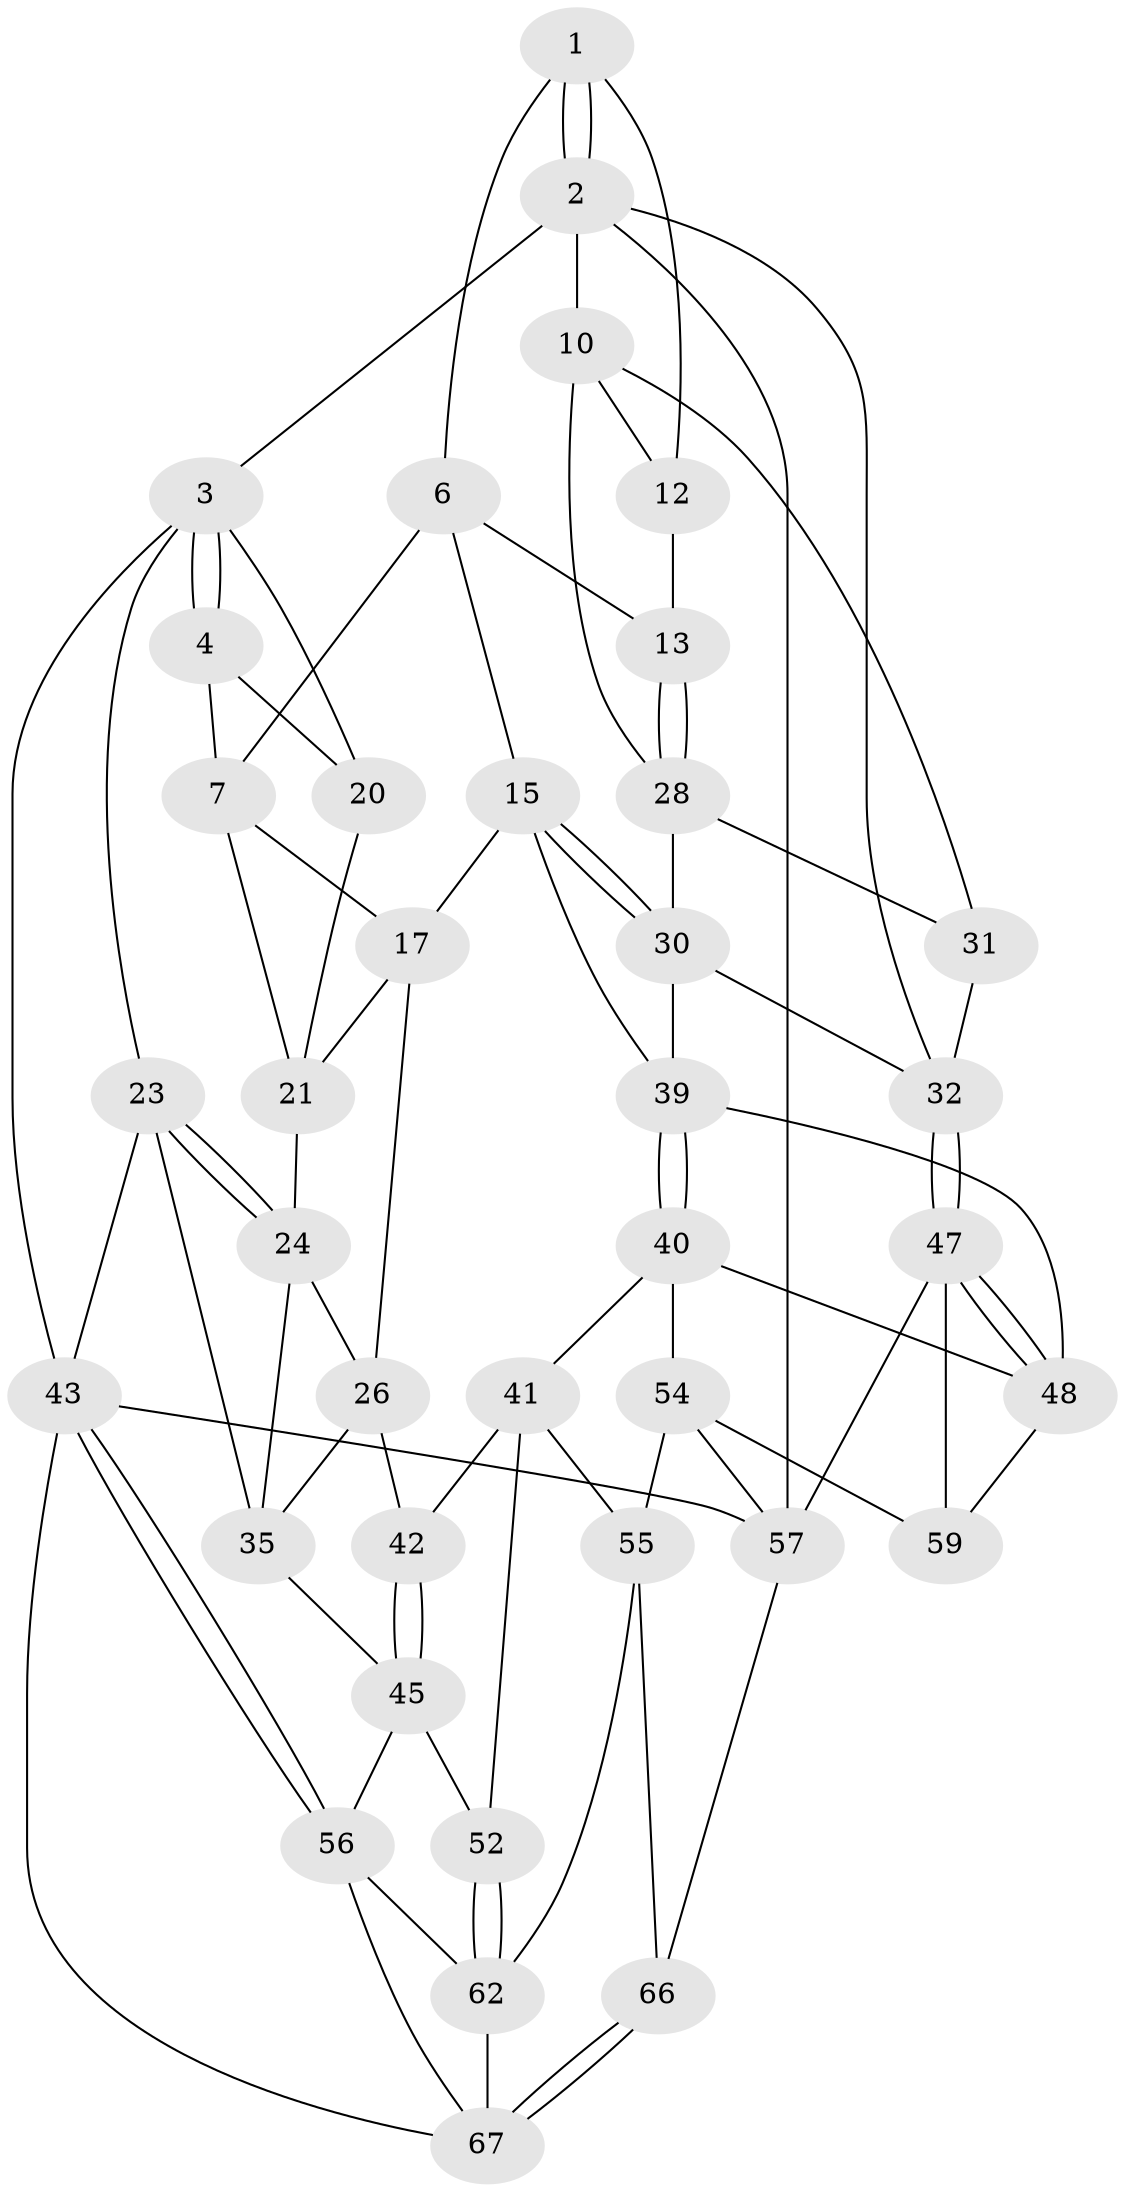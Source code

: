 // original degree distribution, {3: 0.029411764705882353, 5: 0.5, 6: 0.22058823529411764, 4: 0.25}
// Generated by graph-tools (version 1.1) at 2025/11/02/27/25 16:11:51]
// undirected, 38 vertices, 85 edges
graph export_dot {
graph [start="1"]
  node [color=gray90,style=filled];
  1 [pos="+0.6847251261130491+0",super="+5"];
  2 [pos="+1+0",super="+9"];
  3 [pos="+0+0",super="+19"];
  4 [pos="+0.27651257063208157+0",super="+8"];
  6 [pos="+0.668526804455305+0",super="+14"];
  7 [pos="+0.4545201077952912+0.0804945038823123",super="+18"];
  10 [pos="+1+0.19121896367079033",super="+11"];
  12 [pos="+0.8394322377070033+0.06267240364707506"];
  13 [pos="+0.8429176034884606+0.2271088916027123"];
  15 [pos="+0.5524900179561576+0.3907007062278823",super="+16"];
  17 [pos="+0.5455242739912657+0.3878812167803369",super="+25"];
  20 [pos="+0.24643530986622902+0.10851714672749184"];
  21 [pos="+0.3020973929770495+0.1924651980847206",super="+22"];
  23 [pos="+0+0.1701244748654254",super="+37"];
  24 [pos="+0.09378190960661212+0.26484410619637444",super="+27"];
  26 [pos="+0.19899916842450782+0.378782752607439",super="+38"];
  28 [pos="+0.851545968414341+0.2326488663748404",super="+29"];
  30 [pos="+0.8300307275243863+0.3579050362739562",super="+34"];
  31 [pos="+0.9477742604667754+0.32768860102601427"];
  32 [pos="+1+0.5632658221284422",super="+33"];
  35 [pos="+0+0.4688971285211667",super="+36"];
  39 [pos="+0.5531243118813913+0.4811457898532301",super="+46"];
  40 [pos="+0.538132018995031+0.5132133605057012",super="+50"];
  41 [pos="+0.5015521491649797+0.5382183921021986",super="+51"];
  42 [pos="+0.20333843613906097+0.541524231034422"];
  43 [pos="+0+0.9436898571222192",super="+44"];
  45 [pos="+0.14903362368004391+0.6213780411419042",super="+53"];
  47 [pos="+1+0.8714361561439026",super="+58"];
  48 [pos="+0.8087336927221594+0.6152725504091314",super="+49"];
  52 [pos="+0.272633984992642+0.7627319095999961"];
  54 [pos="+0.5592010782257939+0.8404595396877224",super="+60"];
  55 [pos="+0.4975031258290376+0.8409146867598596",super="+61"];
  56 [pos="+0.12331580626395655+0.8188385794521769",super="+64"];
  57 [pos="+1+1",super="+65"];
  59 [pos="+0.8085111945582852+0.8200177545476137"];
  62 [pos="+0.34273764326993317+0.8924205118916583",super="+63"];
  66 [pos="+0.488798728529594+1"];
  67 [pos="+0.24193078514402247+1",super="+68"];
  1 -- 2;
  1 -- 2;
  1 -- 12;
  1 -- 6;
  2 -- 3;
  2 -- 57;
  2 -- 32;
  2 -- 10;
  3 -- 4;
  3 -- 4;
  3 -- 20;
  3 -- 23;
  3 -- 43;
  4 -- 20;
  4 -- 7;
  6 -- 7;
  6 -- 13;
  6 -- 15;
  7 -- 17;
  7 -- 21;
  10 -- 31;
  10 -- 12;
  10 -- 28;
  12 -- 13;
  13 -- 28;
  13 -- 28;
  15 -- 30;
  15 -- 30;
  15 -- 17;
  15 -- 39;
  17 -- 26;
  17 -- 21;
  20 -- 21;
  21 -- 24;
  23 -- 24;
  23 -- 24;
  23 -- 43;
  23 -- 35;
  24 -- 26;
  24 -- 35;
  26 -- 35;
  26 -- 42;
  28 -- 30;
  28 -- 31;
  30 -- 32;
  30 -- 39;
  31 -- 32;
  32 -- 47;
  32 -- 47;
  35 -- 45;
  39 -- 40;
  39 -- 40;
  39 -- 48;
  40 -- 41;
  40 -- 54;
  40 -- 48;
  41 -- 42;
  41 -- 52;
  41 -- 55;
  42 -- 45;
  42 -- 45;
  43 -- 56;
  43 -- 56;
  43 -- 67;
  43 -- 57;
  45 -- 56;
  45 -- 52;
  47 -- 48;
  47 -- 48;
  47 -- 57;
  47 -- 59;
  48 -- 59;
  52 -- 62;
  52 -- 62;
  54 -- 55;
  54 -- 59;
  54 -- 57;
  55 -- 66;
  55 -- 62;
  56 -- 67;
  56 -- 62;
  57 -- 66;
  62 -- 67;
  66 -- 67;
  66 -- 67;
}
